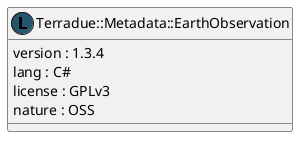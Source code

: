 @startuml
  class "Terradue::Metadata::EarthObservation" as namespace_terradue_1_1_metadata_1_1_earth_observation << (L, #27556C) >> [[../namespaces/namespace_terradue_1_1_metadata_1_1_earth_observation.html]] {
     version : 1.3.4 
     lang : C#
     license : GPLv3
     nature : OSS
  }
@enduml
